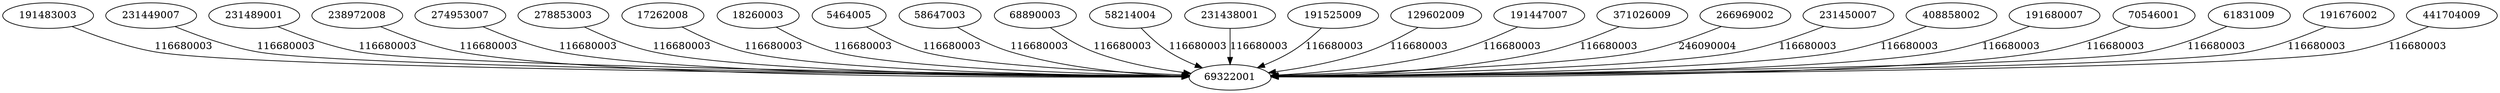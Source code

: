 digraph GIN {

191483003 -> 69322001 [label="116680003"];
231449007 -> 69322001 [label="116680003"];
231489001 -> 69322001 [label="116680003"];
238972008 -> 69322001 [label="116680003"];
274953007 -> 69322001 [label="116680003"];
278853003 -> 69322001 [label="116680003"];
17262008 -> 69322001 [label="116680003"];
18260003 -> 69322001 [label="116680003"];
5464005 -> 69322001 [label="116680003"];
58647003 -> 69322001 [label="116680003"];
68890003 -> 69322001 [label="116680003"];
58214004 -> 69322001 [label="116680003"];
231438001 -> 69322001 [label="116680003"];
191525009 -> 69322001 [label="116680003"];
129602009 -> 69322001 [label="116680003"];
191447007 -> 69322001 [label="116680003"];
371026009 -> 69322001 [label="116680003"];
266969002 -> 69322001 [label="246090004"];
231450007 -> 69322001 [label="116680003"];
408858002 -> 69322001 [label="116680003"];
191680007 -> 69322001 [label="116680003"];
70546001 -> 69322001 [label="116680003"];
61831009 -> 69322001 [label="116680003"];
191676002 -> 69322001 [label="116680003"];
441704009 -> 69322001 [label="116680003"];
}